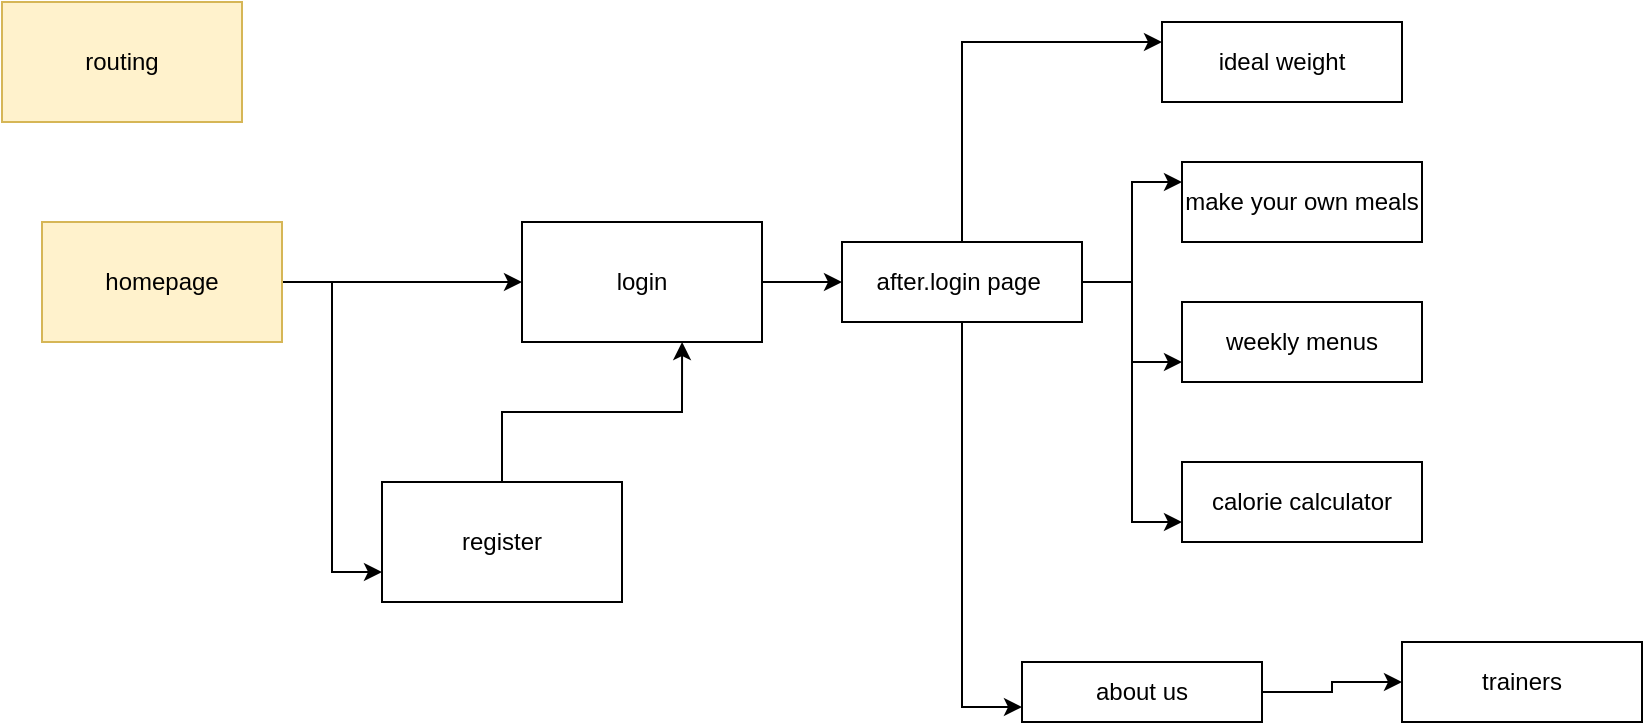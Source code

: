 <mxfile version="14.7.4" type="embed"><diagram id="pK6moic8tZPPqWVi7ZrQ" name="Page-1"><mxGraphModel dx="947" dy="425" grid="1" gridSize="10" guides="1" tooltips="1" connect="1" arrows="1" fold="1" page="1" pageScale="1" pageWidth="850" pageHeight="1100" math="0" shadow="0"><root><mxCell id="0"/><mxCell id="1" parent="0"/><mxCell id="2" value="routing" style="whiteSpace=wrap;html=1;fillColor=#fff2cc;strokeColor=#d6b656;" vertex="1" parent="1"><mxGeometry x="30" y="90" width="120" height="60" as="geometry"/></mxCell><mxCell id="6" style="edgeStyle=orthogonalEdgeStyle;rounded=0;orthogonalLoop=1;jettySize=auto;html=1;entryX=0;entryY=0.5;entryDx=0;entryDy=0;" edge="1" parent="1" source="3" target="4"><mxGeometry relative="1" as="geometry"/></mxCell><mxCell id="7" style="edgeStyle=orthogonalEdgeStyle;rounded=0;orthogonalLoop=1;jettySize=auto;html=1;entryX=0;entryY=0.75;entryDx=0;entryDy=0;" edge="1" parent="1" source="3" target="5"><mxGeometry relative="1" as="geometry"><mxPoint x="190" y="370" as="targetPoint"/></mxGeometry></mxCell><mxCell id="3" value="homepage" style="whiteSpace=wrap;html=1;fillColor=#fff2cc;strokeColor=#d6b656;" vertex="1" parent="1"><mxGeometry x="50" y="200" width="120" height="60" as="geometry"/></mxCell><mxCell id="10" style="edgeStyle=orthogonalEdgeStyle;rounded=0;orthogonalLoop=1;jettySize=auto;html=1;entryX=0;entryY=0.5;entryDx=0;entryDy=0;" edge="1" parent="1" source="4" target="9"><mxGeometry relative="1" as="geometry"/></mxCell><mxCell id="4" value="login" style="whiteSpace=wrap;html=1;" vertex="1" parent="1"><mxGeometry x="290" y="200" width="120" height="60" as="geometry"/></mxCell><mxCell id="8" style="edgeStyle=orthogonalEdgeStyle;rounded=0;orthogonalLoop=1;jettySize=auto;html=1;entryX=0.667;entryY=1;entryDx=0;entryDy=0;entryPerimeter=0;" edge="1" parent="1" source="5" target="4"><mxGeometry relative="1" as="geometry"><mxPoint x="440" y="290" as="targetPoint"/></mxGeometry></mxCell><mxCell id="5" value="register" style="whiteSpace=wrap;html=1;" vertex="1" parent="1"><mxGeometry x="220" y="330" width="120" height="60" as="geometry"/></mxCell><mxCell id="12" style="edgeStyle=orthogonalEdgeStyle;rounded=0;orthogonalLoop=1;jettySize=auto;html=1;exitX=0.5;exitY=0;exitDx=0;exitDy=0;entryX=0;entryY=0.25;entryDx=0;entryDy=0;" edge="1" parent="1" source="9" target="11"><mxGeometry relative="1" as="geometry"/></mxCell><mxCell id="14" style="edgeStyle=orthogonalEdgeStyle;rounded=0;orthogonalLoop=1;jettySize=auto;html=1;exitX=1;exitY=0.5;exitDx=0;exitDy=0;entryX=0;entryY=0.25;entryDx=0;entryDy=0;" edge="1" parent="1" source="9" target="13"><mxGeometry relative="1" as="geometry"/></mxCell><mxCell id="16" style="edgeStyle=orthogonalEdgeStyle;rounded=0;orthogonalLoop=1;jettySize=auto;html=1;exitX=1;exitY=0.5;exitDx=0;exitDy=0;entryX=0;entryY=0.75;entryDx=0;entryDy=0;" edge="1" parent="1" source="9" target="15"><mxGeometry relative="1" as="geometry"/></mxCell><mxCell id="18" style="edgeStyle=orthogonalEdgeStyle;rounded=0;orthogonalLoop=1;jettySize=auto;html=1;exitX=1;exitY=0.5;exitDx=0;exitDy=0;entryX=0;entryY=0.75;entryDx=0;entryDy=0;" edge="1" parent="1" source="9" target="17"><mxGeometry relative="1" as="geometry"/></mxCell><mxCell id="21" style="edgeStyle=orthogonalEdgeStyle;rounded=0;orthogonalLoop=1;jettySize=auto;html=1;entryX=0;entryY=0.75;entryDx=0;entryDy=0;" edge="1" parent="1" source="9" target="20"><mxGeometry relative="1" as="geometry"/></mxCell><mxCell id="9" value="after.login page&amp;nbsp;" style="whiteSpace=wrap;html=1;" vertex="1" parent="1"><mxGeometry x="450" y="210" width="120" height="40" as="geometry"/></mxCell><mxCell id="11" value="ideal weight" style="whiteSpace=wrap;html=1;" vertex="1" parent="1"><mxGeometry x="610" y="100" width="120" height="40" as="geometry"/></mxCell><mxCell id="13" value="make your own meals" style="whiteSpace=wrap;html=1;" vertex="1" parent="1"><mxGeometry x="620" y="170" width="120" height="40" as="geometry"/></mxCell><mxCell id="15" value="weekly menus" style="whiteSpace=wrap;html=1;" vertex="1" parent="1"><mxGeometry x="620" y="240" width="120" height="40" as="geometry"/></mxCell><mxCell id="17" value="calorie calculator" style="whiteSpace=wrap;html=1;" vertex="1" parent="1"><mxGeometry x="620" y="320" width="120" height="40" as="geometry"/></mxCell><mxCell id="23" style="edgeStyle=orthogonalEdgeStyle;rounded=0;orthogonalLoop=1;jettySize=auto;html=1;entryX=0;entryY=0.5;entryDx=0;entryDy=0;" edge="1" parent="1" source="20" target="22"><mxGeometry relative="1" as="geometry"/></mxCell><mxCell id="20" value="about us" style="whiteSpace=wrap;html=1;" vertex="1" parent="1"><mxGeometry x="540" y="420" width="120" height="30" as="geometry"/></mxCell><mxCell id="22" value="trainers" style="whiteSpace=wrap;html=1;" vertex="1" parent="1"><mxGeometry x="730" y="410" width="120" height="40" as="geometry"/></mxCell></root></mxGraphModel></diagram></mxfile>